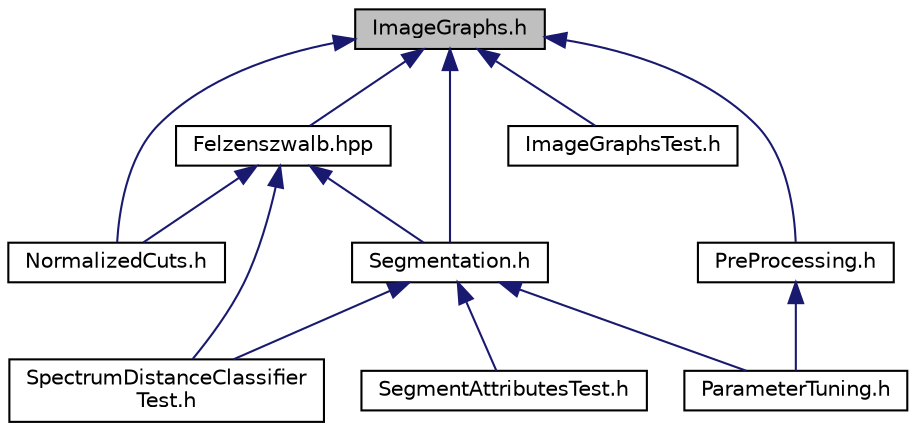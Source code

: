 digraph "ImageGraphs.h"
{
  edge [fontname="Helvetica",fontsize="10",labelfontname="Helvetica",labelfontsize="10"];
  node [fontname="Helvetica",fontsize="10",shape=record];
  Node1 [label="ImageGraphs.h",height=0.2,width=0.4,color="black", fillcolor="grey75", style="filled" fontcolor="black"];
  Node1 -> Node2 [dir="back",color="midnightblue",fontsize="10",style="solid",fontname="Helvetica"];
  Node2 [label="Felzenszwalb.hpp",height=0.2,width=0.4,color="black", fillcolor="white", style="filled",URL="$_felzenszwalb_8hpp.html"];
  Node2 -> Node3 [dir="back",color="midnightblue",fontsize="10",style="solid",fontname="Helvetica"];
  Node3 [label="NormalizedCuts.h",height=0.2,width=0.4,color="black", fillcolor="white", style="filled",URL="$_normalized_cuts_8h.html"];
  Node2 -> Node4 [dir="back",color="midnightblue",fontsize="10",style="solid",fontname="Helvetica"];
  Node4 [label="Segmentation.h",height=0.2,width=0.4,color="black", fillcolor="white", style="filled",URL="$_segmentation_8h.html"];
  Node4 -> Node5 [dir="back",color="midnightblue",fontsize="10",style="solid",fontname="Helvetica"];
  Node5 [label="ParameterTuning.h",height=0.2,width=0.4,color="black", fillcolor="white", style="filled",URL="$_parameter_tuning_8h_source.html"];
  Node4 -> Node6 [dir="back",color="midnightblue",fontsize="10",style="solid",fontname="Helvetica"];
  Node6 [label="SegmentAttributesTest.h",height=0.2,width=0.4,color="black", fillcolor="white", style="filled",URL="$_segment_attributes_test_8h_source.html"];
  Node4 -> Node7 [dir="back",color="midnightblue",fontsize="10",style="solid",fontname="Helvetica"];
  Node7 [label="SpectrumDistanceClassifier\lTest.h",height=0.2,width=0.4,color="black", fillcolor="white", style="filled",URL="$_spectrum_distance_classifier_test_8h_source.html"];
  Node2 -> Node7 [dir="back",color="midnightblue",fontsize="10",style="solid",fontname="Helvetica"];
  Node1 -> Node8 [dir="back",color="midnightblue",fontsize="10",style="solid",fontname="Helvetica"];
  Node8 [label="ImageGraphsTest.h",height=0.2,width=0.4,color="black", fillcolor="white", style="filled",URL="$_image_graphs_test_8h_source.html"];
  Node1 -> Node3 [dir="back",color="midnightblue",fontsize="10",style="solid",fontname="Helvetica"];
  Node1 -> Node9 [dir="back",color="midnightblue",fontsize="10",style="solid",fontname="Helvetica"];
  Node9 [label="PreProcessing.h",height=0.2,width=0.4,color="black", fillcolor="white", style="filled",URL="$_pre_processing_8h_source.html"];
  Node9 -> Node5 [dir="back",color="midnightblue",fontsize="10",style="solid",fontname="Helvetica"];
  Node1 -> Node4 [dir="back",color="midnightblue",fontsize="10",style="solid",fontname="Helvetica"];
}
